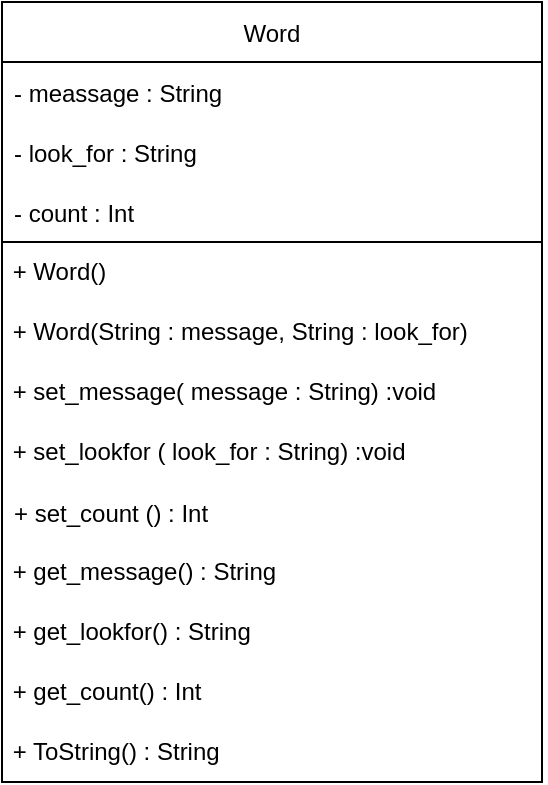 <mxfile version="16.5.1" type="device"><diagram id="GuIspNcnegY7IL29CvT8" name="Page-1"><mxGraphModel dx="1038" dy="660" grid="1" gridSize="10" guides="1" tooltips="1" connect="1" arrows="1" fold="1" page="1" pageScale="1" pageWidth="850" pageHeight="1100" math="0" shadow="0"><root><mxCell id="0"/><mxCell id="1" parent="0"/><mxCell id="os5aBGapRvKPhfJLRB6H-1" value="Word" style="swimlane;fontStyle=0;childLayout=stackLayout;horizontal=1;startSize=30;horizontalStack=0;resizeParent=1;resizeParentMax=0;resizeLast=0;collapsible=1;marginBottom=0;" vertex="1" parent="1"><mxGeometry x="90" y="50" width="270" height="390" as="geometry"><mxRectangle x="90" y="50" width="50" height="30" as="alternateBounds"/></mxGeometry></mxCell><mxCell id="os5aBGapRvKPhfJLRB6H-2" value="- meassage : String" style="text;strokeColor=none;fillColor=none;align=left;verticalAlign=middle;spacingLeft=4;spacingRight=4;overflow=hidden;points=[[0,0.5],[1,0.5]];portConstraint=eastwest;rotatable=0;" vertex="1" parent="os5aBGapRvKPhfJLRB6H-1"><mxGeometry y="30" width="270" height="30" as="geometry"/></mxCell><mxCell id="os5aBGapRvKPhfJLRB6H-3" value="- look_for : String" style="text;strokeColor=none;fillColor=none;align=left;verticalAlign=middle;spacingLeft=4;spacingRight=4;overflow=hidden;points=[[0,0.5],[1,0.5]];portConstraint=eastwest;rotatable=0;" vertex="1" parent="os5aBGapRvKPhfJLRB6H-1"><mxGeometry y="60" width="270" height="30" as="geometry"/></mxCell><mxCell id="os5aBGapRvKPhfJLRB6H-4" value="- count : Int" style="text;strokeColor=none;fillColor=none;align=left;verticalAlign=middle;spacingLeft=4;spacingRight=4;overflow=hidden;points=[[0,0.5],[1,0.5]];portConstraint=eastwest;rotatable=0;" vertex="1" parent="os5aBGapRvKPhfJLRB6H-1"><mxGeometry y="90" width="270" height="30" as="geometry"/></mxCell><mxCell id="os5aBGapRvKPhfJLRB6H-5" value="&amp;nbsp;+ Word()" style="text;html=1;strokeColor=none;fillColor=none;align=left;verticalAlign=middle;whiteSpace=wrap;rounded=0;" vertex="1" parent="os5aBGapRvKPhfJLRB6H-1"><mxGeometry y="120" width="270" height="30" as="geometry"/></mxCell><mxCell id="os5aBGapRvKPhfJLRB6H-6" value="" style="endArrow=none;html=1;rounded=0;exitX=0;exitY=0;exitDx=0;exitDy=0;entryX=1;entryY=0;entryDx=0;entryDy=0;" edge="1" parent="os5aBGapRvKPhfJLRB6H-1" source="os5aBGapRvKPhfJLRB6H-5" target="os5aBGapRvKPhfJLRB6H-5"><mxGeometry width="50" height="50" relative="1" as="geometry"><mxPoint x="230" y="310" as="sourcePoint"/><mxPoint x="280" y="260" as="targetPoint"/></mxGeometry></mxCell><mxCell id="os5aBGapRvKPhfJLRB6H-15" value="&amp;nbsp;+ Word(String : message, String : look_for)" style="text;html=1;strokeColor=none;fillColor=none;align=left;verticalAlign=middle;whiteSpace=wrap;rounded=0;" vertex="1" parent="os5aBGapRvKPhfJLRB6H-1"><mxGeometry y="150" width="270" height="30" as="geometry"/></mxCell><mxCell id="os5aBGapRvKPhfJLRB6H-14" value="&amp;nbsp;+ set_message( message : String) :void" style="text;html=1;strokeColor=none;fillColor=none;align=left;verticalAlign=middle;whiteSpace=wrap;rounded=0;" vertex="1" parent="os5aBGapRvKPhfJLRB6H-1"><mxGeometry y="180" width="270" height="30" as="geometry"/></mxCell><mxCell id="os5aBGapRvKPhfJLRB6H-8" value="&amp;nbsp;+ set_lookfor ( look_for : String) :void" style="text;html=1;strokeColor=none;fillColor=none;align=left;verticalAlign=middle;whiteSpace=wrap;rounded=0;" vertex="1" parent="os5aBGapRvKPhfJLRB6H-1"><mxGeometry y="210" width="270" height="30" as="geometry"/></mxCell><mxCell id="os5aBGapRvKPhfJLRB6H-9" value="+ set_count () : Int" style="text;strokeColor=none;fillColor=none;align=left;verticalAlign=middle;spacingLeft=4;spacingRight=4;overflow=hidden;points=[[0,0.5],[1,0.5]];portConstraint=eastwest;rotatable=0;" vertex="1" parent="os5aBGapRvKPhfJLRB6H-1"><mxGeometry y="240" width="270" height="30" as="geometry"/></mxCell><mxCell id="os5aBGapRvKPhfJLRB6H-10" value="&amp;nbsp;+ get_message() : String" style="text;html=1;strokeColor=none;fillColor=none;align=left;verticalAlign=middle;whiteSpace=wrap;rounded=0;" vertex="1" parent="os5aBGapRvKPhfJLRB6H-1"><mxGeometry y="270" width="270" height="30" as="geometry"/></mxCell><mxCell id="os5aBGapRvKPhfJLRB6H-11" value="&amp;nbsp;+ get_lookfor() : String" style="text;html=1;strokeColor=none;fillColor=none;align=left;verticalAlign=middle;whiteSpace=wrap;rounded=0;" vertex="1" parent="os5aBGapRvKPhfJLRB6H-1"><mxGeometry y="300" width="270" height="30" as="geometry"/></mxCell><mxCell id="os5aBGapRvKPhfJLRB6H-12" value="&amp;nbsp;+ get_count() : Int" style="text;html=1;strokeColor=none;fillColor=none;align=left;verticalAlign=middle;whiteSpace=wrap;rounded=0;" vertex="1" parent="os5aBGapRvKPhfJLRB6H-1"><mxGeometry y="330" width="270" height="30" as="geometry"/></mxCell><mxCell id="os5aBGapRvKPhfJLRB6H-13" value="&amp;nbsp;+ ToString() : String" style="text;html=1;strokeColor=none;fillColor=none;align=left;verticalAlign=middle;whiteSpace=wrap;rounded=0;" vertex="1" parent="os5aBGapRvKPhfJLRB6H-1"><mxGeometry y="360" width="270" height="30" as="geometry"/></mxCell></root></mxGraphModel></diagram></mxfile>